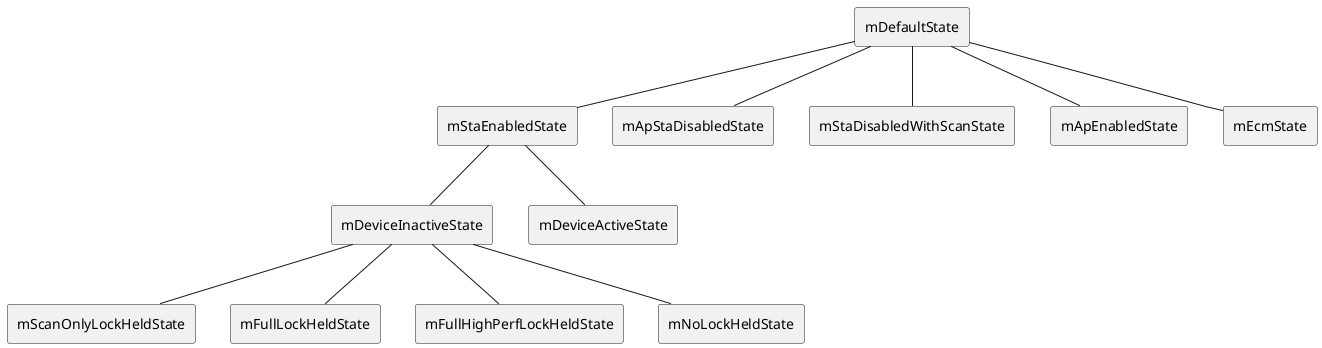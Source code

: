@startuml
rectangle mDefaultState
rectangle mApStaDisabledState
rectangle mStaEnabledState
rectangle mDeviceActiveState
rectangle mDeviceInactiveState
rectangle mScanOnlyLockHeldState
rectangle mFullLockHeldState
rectangle mFullHighPerfLockHeldState
rectangle mNoLockHeldState
rectangle mStaDisabledWithScanState
rectangle mApEnabledState
rectangle mEcmState

mApStaDisabledState-up-mDefaultState
mStaEnabledState-up-mDefaultState
mDeviceActiveState-up-mStaEnabledState
mDeviceInactiveState-up-mStaEnabledState
mScanOnlyLockHeldState-up-mDeviceInactiveState
mFullLockHeldState-up-mDeviceInactiveState
mFullHighPerfLockHeldState-up-mDeviceInactiveState
mNoLockHeldState-up-mDeviceInactiveState
mStaDisabledWithScanState-up-mDefaultState
mApEnabledState-up-mDefaultState
mEcmState-up-mDefaultState
@enduml
